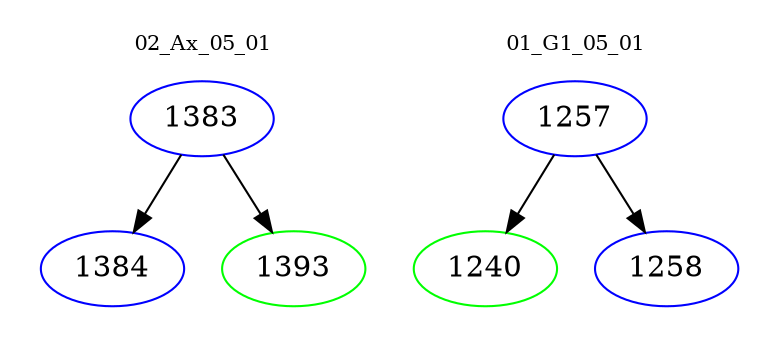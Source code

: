 digraph{
subgraph cluster_0 {
color = white
label = "02_Ax_05_01";
fontsize=10;
T0_1383 [label="1383", color="blue"]
T0_1383 -> T0_1384 [color="black"]
T0_1384 [label="1384", color="blue"]
T0_1383 -> T0_1393 [color="black"]
T0_1393 [label="1393", color="green"]
}
subgraph cluster_1 {
color = white
label = "01_G1_05_01";
fontsize=10;
T1_1257 [label="1257", color="blue"]
T1_1257 -> T1_1240 [color="black"]
T1_1240 [label="1240", color="green"]
T1_1257 -> T1_1258 [color="black"]
T1_1258 [label="1258", color="blue"]
}
}
